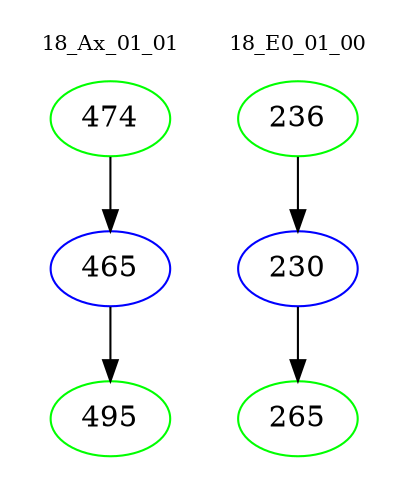 digraph{
subgraph cluster_0 {
color = white
label = "18_Ax_01_01";
fontsize=10;
T0_474 [label="474", color="green"]
T0_474 -> T0_465 [color="black"]
T0_465 [label="465", color="blue"]
T0_465 -> T0_495 [color="black"]
T0_495 [label="495", color="green"]
}
subgraph cluster_1 {
color = white
label = "18_E0_01_00";
fontsize=10;
T1_236 [label="236", color="green"]
T1_236 -> T1_230 [color="black"]
T1_230 [label="230", color="blue"]
T1_230 -> T1_265 [color="black"]
T1_265 [label="265", color="green"]
}
}
